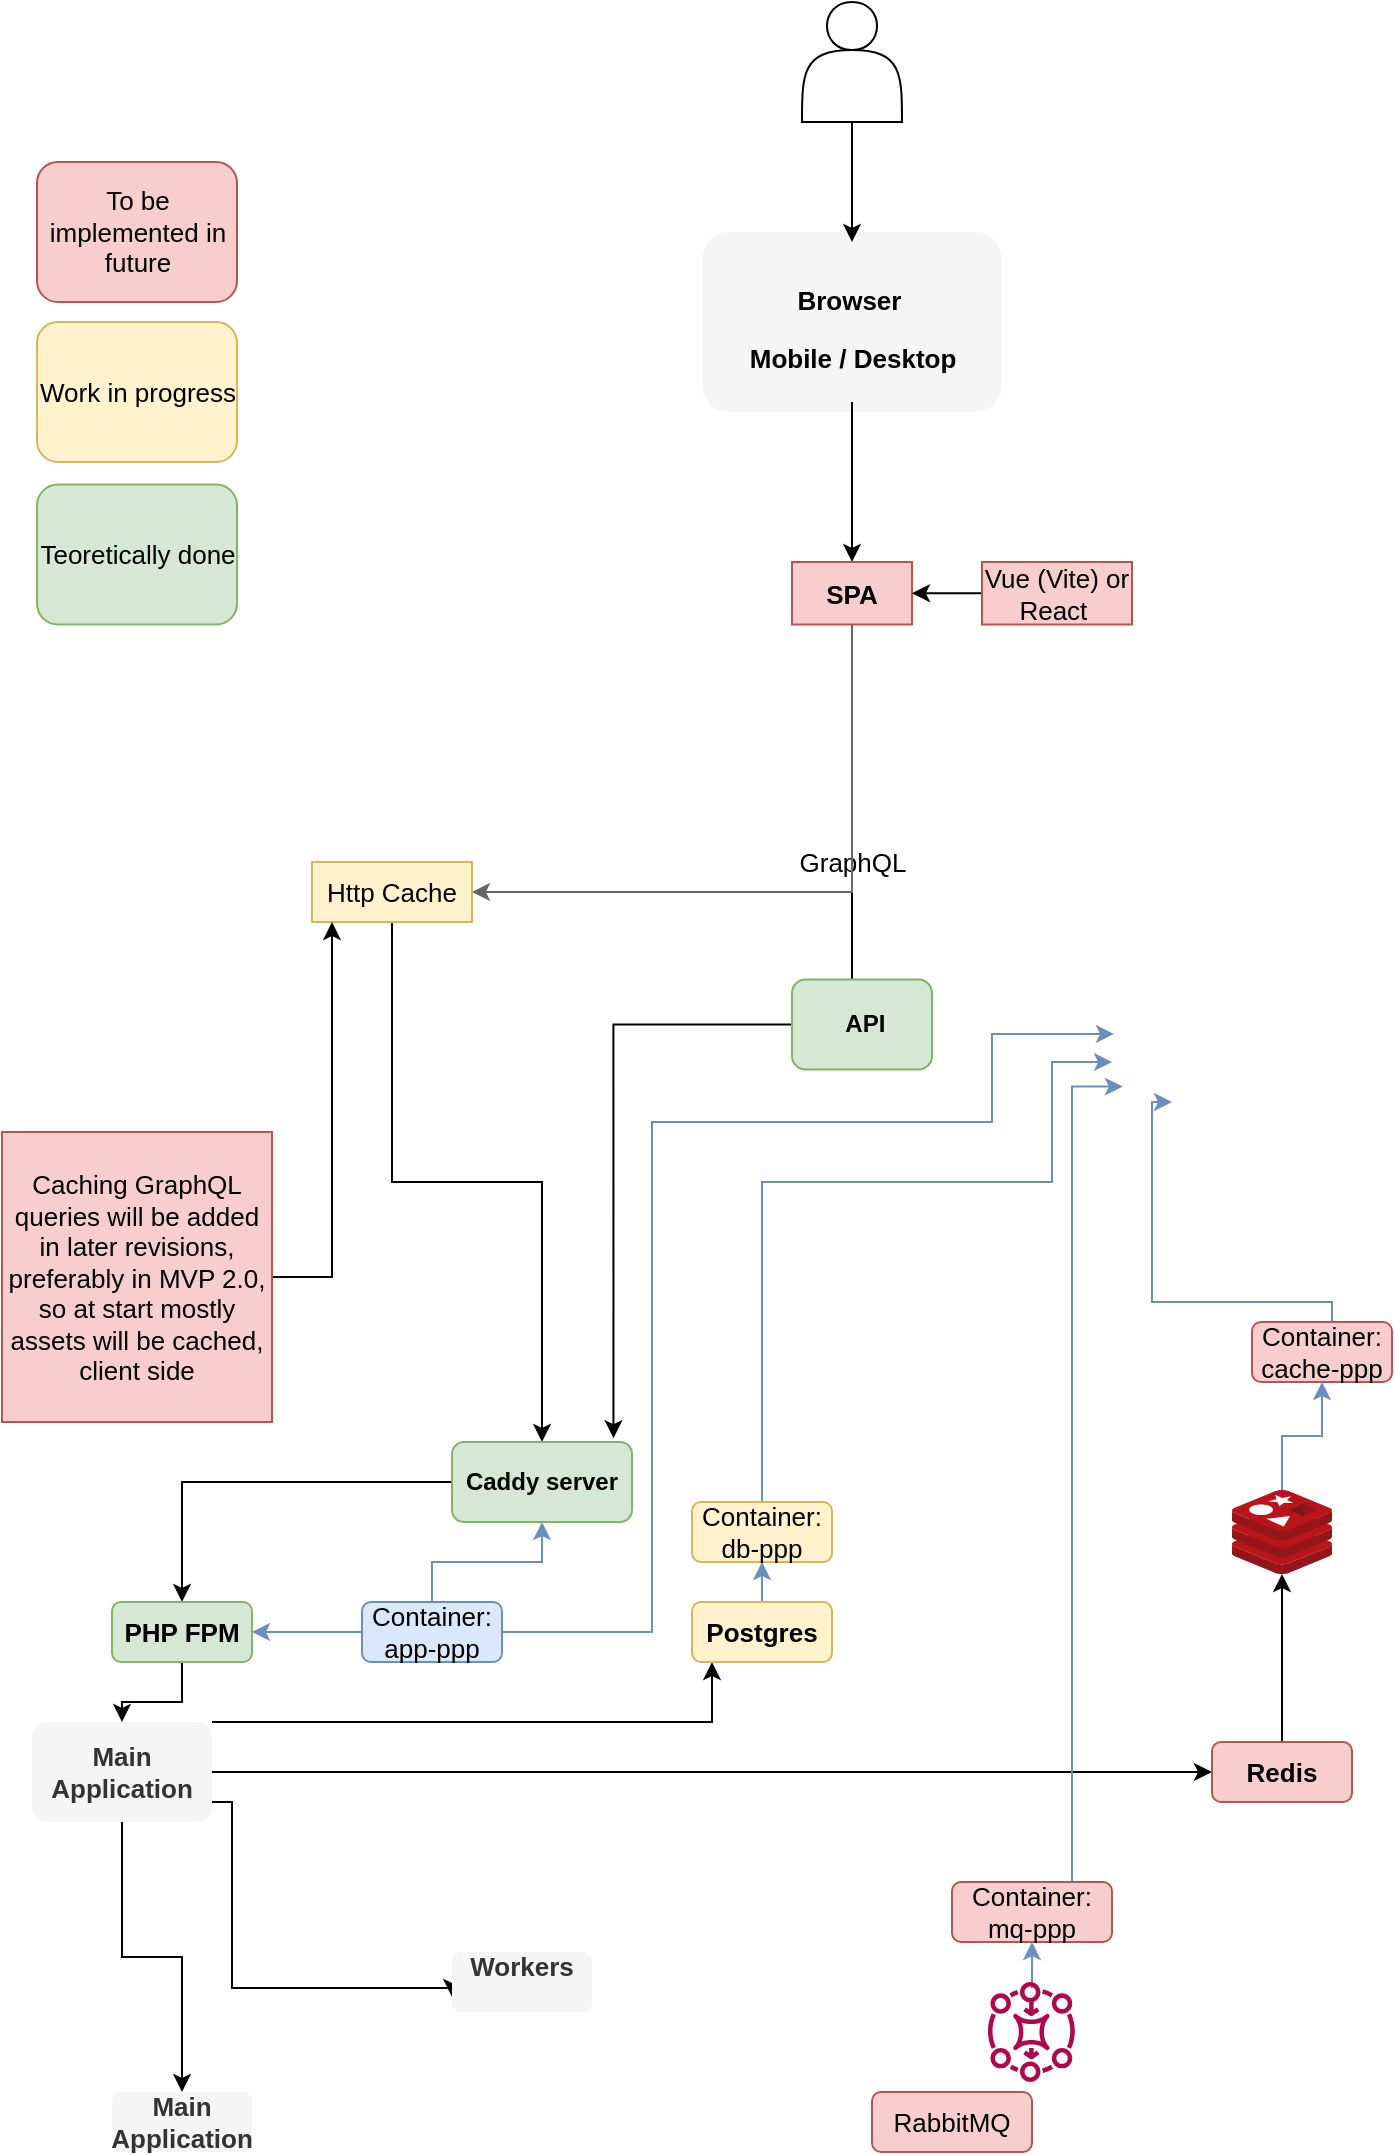 <mxfile version="20.5.3" type="github">
  <diagram id="U536I7H5QlRx-HKjT8p6" name="Strona-1">
    <mxGraphModel dx="919" dy="1760" grid="1" gridSize="10" guides="1" tooltips="1" connect="1" arrows="1" fold="1" page="1" pageScale="1" pageWidth="827" pageHeight="1169" math="0" shadow="0">
      <root>
        <mxCell id="0" />
        <mxCell id="1" parent="0" />
        <mxCell id="evRMGuefQmwozvT9XK5X-4" value="" style="rounded=1;whiteSpace=wrap;html=1;fillColor=#f5f5f5;fontColor=#333333;strokeColor=none;" vertex="1" parent="1">
          <mxGeometry x="365" y="-345" width="150" height="90" as="geometry" />
        </mxCell>
        <mxCell id="evRMGuefQmwozvT9XK5X-7" style="edgeStyle=orthogonalEdgeStyle;rounded=0;orthogonalLoop=1;jettySize=auto;html=1;" edge="1" parent="1" source="evRMGuefQmwozvT9XK5X-6" target="evRMGuefQmwozvT9XK5X-8">
          <mxGeometry relative="1" as="geometry" />
        </mxCell>
        <mxCell id="evRMGuefQmwozvT9XK5X-6" value="" style="shape=actor;whiteSpace=wrap;html=1;" vertex="1" parent="1">
          <mxGeometry x="415" y="-460" width="50" height="60" as="geometry" />
        </mxCell>
        <mxCell id="evRMGuefQmwozvT9XK5X-80" style="edgeStyle=orthogonalEdgeStyle;rounded=0;orthogonalLoop=1;jettySize=auto;html=1;entryX=0.5;entryY=0;entryDx=0;entryDy=0;fontSize=13;" edge="1" parent="1" source="evRMGuefQmwozvT9XK5X-8" target="evRMGuefQmwozvT9XK5X-12">
          <mxGeometry relative="1" as="geometry" />
        </mxCell>
        <mxCell id="evRMGuefQmwozvT9XK5X-8" value="&lt;font style=&quot;font-size: 13px;&quot;&gt;Browser&amp;nbsp;&lt;br&gt;Mobile / Desktop&lt;br&gt;&lt;/font&gt;" style="text;strokeColor=none;fillColor=none;html=1;fontSize=24;fontStyle=1;verticalAlign=middle;align=center;" vertex="1" parent="1">
          <mxGeometry x="380" y="-340" width="120" height="80" as="geometry" />
        </mxCell>
        <mxCell id="evRMGuefQmwozvT9XK5X-14" value="GraphQL" style="edgeStyle=orthogonalEdgeStyle;rounded=0;orthogonalLoop=1;jettySize=auto;html=1;entryX=0;entryY=0.5;entryDx=0;entryDy=0;fontSize=13;" edge="1" parent="1" source="evRMGuefQmwozvT9XK5X-12" target="evRMGuefQmwozvT9XK5X-13">
          <mxGeometry relative="1" as="geometry">
            <Array as="points">
              <mxPoint x="440" y="55" />
              <mxPoint x="440" y="56" />
            </Array>
          </mxGeometry>
        </mxCell>
        <mxCell id="evRMGuefQmwozvT9XK5X-20" style="edgeStyle=orthogonalEdgeStyle;rounded=0;orthogonalLoop=1;jettySize=auto;html=1;fontSize=13;fillColor=#f5f5f5;strokeColor=#666666;" edge="1" parent="1" source="evRMGuefQmwozvT9XK5X-12" target="evRMGuefQmwozvT9XK5X-18">
          <mxGeometry relative="1" as="geometry">
            <Array as="points">
              <mxPoint x="440" y="-15" />
            </Array>
          </mxGeometry>
        </mxCell>
        <mxCell id="evRMGuefQmwozvT9XK5X-12" value="&lt;b&gt;SPA&lt;/b&gt;" style="text;html=1;strokeColor=#b85450;fillColor=#f8cecc;align=center;verticalAlign=middle;whiteSpace=wrap;rounded=0;fontSize=13;" vertex="1" parent="1">
          <mxGeometry x="410" y="-180" width="60" height="31.25" as="geometry" />
        </mxCell>
        <mxCell id="evRMGuefQmwozvT9XK5X-83" style="edgeStyle=orthogonalEdgeStyle;rounded=0;orthogonalLoop=1;jettySize=auto;html=1;entryX=0.897;entryY=-0.048;entryDx=0;entryDy=0;entryPerimeter=0;fontSize=13;" edge="1" parent="1" source="evRMGuefQmwozvT9XK5X-13" target="evRMGuefQmwozvT9XK5X-24">
          <mxGeometry relative="1" as="geometry" />
        </mxCell>
        <mxCell id="evRMGuefQmwozvT9XK5X-13" value="&lt;b&gt;&amp;nbsp;API&lt;/b&gt;" style="rounded=1;whiteSpace=wrap;html=1;fillColor=#d5e8d4;strokeColor=#82b366;" vertex="1" parent="1">
          <mxGeometry x="410" y="28.75" width="70" height="45" as="geometry" />
        </mxCell>
        <mxCell id="evRMGuefQmwozvT9XK5X-28" style="edgeStyle=orthogonalEdgeStyle;rounded=0;orthogonalLoop=1;jettySize=auto;html=1;entryX=0.5;entryY=0;entryDx=0;entryDy=0;fontSize=13;" edge="1" parent="1" source="evRMGuefQmwozvT9XK5X-18" target="evRMGuefQmwozvT9XK5X-24">
          <mxGeometry relative="1" as="geometry" />
        </mxCell>
        <mxCell id="evRMGuefQmwozvT9XK5X-18" value="Http Cache" style="text;html=1;strokeColor=#d6b656;fillColor=#fff2cc;align=center;verticalAlign=middle;whiteSpace=wrap;rounded=0;fontSize=13;" vertex="1" parent="1">
          <mxGeometry x="170" y="-30" width="80" height="30" as="geometry" />
        </mxCell>
        <mxCell id="evRMGuefQmwozvT9XK5X-35" style="edgeStyle=orthogonalEdgeStyle;rounded=0;orthogonalLoop=1;jettySize=auto;html=1;fontSize=13;" edge="1" parent="1" source="evRMGuefQmwozvT9XK5X-24" target="evRMGuefQmwozvT9XK5X-34">
          <mxGeometry relative="1" as="geometry" />
        </mxCell>
        <mxCell id="evRMGuefQmwozvT9XK5X-24" value="&lt;b&gt;Caddy server&lt;/b&gt;" style="rounded=1;whiteSpace=wrap;html=1;fillColor=#d5e8d4;strokeColor=#82b366;" vertex="1" parent="1">
          <mxGeometry x="240" y="260" width="90" height="40" as="geometry" />
        </mxCell>
        <mxCell id="evRMGuefQmwozvT9XK5X-81" style="edgeStyle=orthogonalEdgeStyle;rounded=0;orthogonalLoop=1;jettySize=auto;html=1;entryX=1;entryY=0.5;entryDx=0;entryDy=0;fontSize=13;" edge="1" parent="1" source="evRMGuefQmwozvT9XK5X-32" target="evRMGuefQmwozvT9XK5X-12">
          <mxGeometry relative="1" as="geometry" />
        </mxCell>
        <mxCell id="evRMGuefQmwozvT9XK5X-32" value="Vue (Vite) or React&amp;nbsp;" style="text;html=1;strokeColor=#b85450;fillColor=#f8cecc;align=center;verticalAlign=middle;whiteSpace=wrap;rounded=0;fontSize=13;" vertex="1" parent="1">
          <mxGeometry x="505" y="-180" width="75" height="31.25" as="geometry" />
        </mxCell>
        <mxCell id="evRMGuefQmwozvT9XK5X-41" value="" style="edgeStyle=orthogonalEdgeStyle;rounded=0;orthogonalLoop=1;jettySize=auto;html=1;fontSize=13;" edge="1" parent="1" source="evRMGuefQmwozvT9XK5X-34" target="evRMGuefQmwozvT9XK5X-40">
          <mxGeometry relative="1" as="geometry" />
        </mxCell>
        <mxCell id="evRMGuefQmwozvT9XK5X-34" value="&lt;b&gt;PHP FPM&lt;/b&gt;" style="rounded=1;whiteSpace=wrap;html=1;fillColor=#d5e8d4;strokeColor=#82b366;fontSize=13;" vertex="1" parent="1">
          <mxGeometry x="70" y="340" width="70" height="30" as="geometry" />
        </mxCell>
        <mxCell id="evRMGuefQmwozvT9XK5X-37" style="edgeStyle=orthogonalEdgeStyle;rounded=0;orthogonalLoop=1;jettySize=auto;html=1;entryX=0.5;entryY=1;entryDx=0;entryDy=0;fontSize=13;fillColor=#dae8fc;strokeColor=#6c8ebf;" edge="1" parent="1" source="evRMGuefQmwozvT9XK5X-36" target="evRMGuefQmwozvT9XK5X-24">
          <mxGeometry relative="1" as="geometry" />
        </mxCell>
        <mxCell id="evRMGuefQmwozvT9XK5X-38" style="edgeStyle=orthogonalEdgeStyle;rounded=0;orthogonalLoop=1;jettySize=auto;html=1;entryX=1;entryY=0.5;entryDx=0;entryDy=0;fontSize=13;fillColor=#dae8fc;strokeColor=#6c8ebf;" edge="1" parent="1" source="evRMGuefQmwozvT9XK5X-36" target="evRMGuefQmwozvT9XK5X-34">
          <mxGeometry relative="1" as="geometry" />
        </mxCell>
        <mxCell id="evRMGuefQmwozvT9XK5X-49" style="edgeStyle=orthogonalEdgeStyle;rounded=0;orthogonalLoop=1;jettySize=auto;html=1;entryX=0.02;entryY=0.39;entryDx=0;entryDy=0;entryPerimeter=0;fontSize=13;fillColor=#dae8fc;strokeColor=#6c8ebf;" edge="1" parent="1" source="evRMGuefQmwozvT9XK5X-36">
          <mxGeometry relative="1" as="geometry">
            <mxPoint x="571" y="55.99" as="targetPoint" />
            <Array as="points">
              <mxPoint x="340" y="355" />
              <mxPoint x="340" y="100" />
              <mxPoint x="510" y="100" />
              <mxPoint x="510" y="56" />
            </Array>
          </mxGeometry>
        </mxCell>
        <mxCell id="evRMGuefQmwozvT9XK5X-36" value="Container: app-ppp" style="rounded=1;whiteSpace=wrap;html=1;fillColor=#dae8fc;strokeColor=#6c8ebf;fontSize=13;" vertex="1" parent="1">
          <mxGeometry x="195" y="340" width="70" height="30" as="geometry" />
        </mxCell>
        <mxCell id="evRMGuefQmwozvT9XK5X-43" style="edgeStyle=orthogonalEdgeStyle;rounded=0;orthogonalLoop=1;jettySize=auto;html=1;fontSize=13;" edge="1" parent="1" source="evRMGuefQmwozvT9XK5X-40" target="evRMGuefQmwozvT9XK5X-42">
          <mxGeometry relative="1" as="geometry">
            <Array as="points">
              <mxPoint x="370" y="400" />
            </Array>
          </mxGeometry>
        </mxCell>
        <mxCell id="evRMGuefQmwozvT9XK5X-60" style="edgeStyle=orthogonalEdgeStyle;rounded=0;orthogonalLoop=1;jettySize=auto;html=1;fontSize=13;" edge="1" parent="1" source="evRMGuefQmwozvT9XK5X-40" target="evRMGuefQmwozvT9XK5X-59">
          <mxGeometry relative="1" as="geometry" />
        </mxCell>
        <mxCell id="evRMGuefQmwozvT9XK5X-61" style="edgeStyle=orthogonalEdgeStyle;rounded=0;orthogonalLoop=1;jettySize=auto;html=1;entryX=0;entryY=0.75;entryDx=0;entryDy=0;fontSize=13;" edge="1" parent="1" source="evRMGuefQmwozvT9XK5X-40" target="evRMGuefQmwozvT9XK5X-58">
          <mxGeometry relative="1" as="geometry">
            <Array as="points">
              <mxPoint x="130" y="440" />
              <mxPoint x="130" y="533" />
            </Array>
          </mxGeometry>
        </mxCell>
        <mxCell id="evRMGuefQmwozvT9XK5X-71" style="edgeStyle=orthogonalEdgeStyle;rounded=0;orthogonalLoop=1;jettySize=auto;html=1;entryX=0;entryY=0.5;entryDx=0;entryDy=0;fontSize=13;" edge="1" parent="1" source="evRMGuefQmwozvT9XK5X-40" target="evRMGuefQmwozvT9XK5X-64">
          <mxGeometry relative="1" as="geometry" />
        </mxCell>
        <mxCell id="evRMGuefQmwozvT9XK5X-40" value="&lt;b&gt;Main Application&lt;/b&gt;" style="rounded=1;whiteSpace=wrap;html=1;fillColor=#f5f5f5;fontColor=#333333;strokeColor=none;fontSize=13;" vertex="1" parent="1">
          <mxGeometry x="30" y="400" width="90" height="50" as="geometry" />
        </mxCell>
        <mxCell id="evRMGuefQmwozvT9XK5X-46" style="edgeStyle=orthogonalEdgeStyle;rounded=0;orthogonalLoop=1;jettySize=auto;html=1;fontSize=13;fillColor=#dae8fc;strokeColor=#6c8ebf;" edge="1" parent="1" source="evRMGuefQmwozvT9XK5X-42" target="evRMGuefQmwozvT9XK5X-45">
          <mxGeometry relative="1" as="geometry" />
        </mxCell>
        <mxCell id="evRMGuefQmwozvT9XK5X-42" value="&lt;b&gt;Postgres&lt;/b&gt;" style="rounded=1;whiteSpace=wrap;html=1;fillColor=#fff2cc;strokeColor=#d6b656;fontSize=13;" vertex="1" parent="1">
          <mxGeometry x="360" y="340" width="70" height="30" as="geometry" />
        </mxCell>
        <mxCell id="evRMGuefQmwozvT9XK5X-88" style="edgeStyle=orthogonalEdgeStyle;rounded=0;orthogonalLoop=1;jettySize=auto;html=1;fontSize=13;fillColor=#dae8fc;strokeColor=#6c8ebf;" edge="1" parent="1" source="evRMGuefQmwozvT9XK5X-45">
          <mxGeometry relative="1" as="geometry">
            <mxPoint x="570" y="70" as="targetPoint" />
            <Array as="points">
              <mxPoint x="395" y="130" />
              <mxPoint x="540" y="130" />
              <mxPoint x="540" y="70" />
            </Array>
          </mxGeometry>
        </mxCell>
        <mxCell id="evRMGuefQmwozvT9XK5X-45" value="Container: db-ppp" style="rounded=1;whiteSpace=wrap;html=1;fillColor=#fff2cc;strokeColor=#d6b656;fontSize=13;" vertex="1" parent="1">
          <mxGeometry x="360" y="290" width="70" height="30" as="geometry" />
        </mxCell>
        <mxCell id="evRMGuefQmwozvT9XK5X-51" value="To be implemented in future" style="rounded=1;whiteSpace=wrap;html=1;fontSize=13;fillColor=#f8cecc;strokeColor=#b85450;" vertex="1" parent="1">
          <mxGeometry x="32.5" y="-380" width="100" height="70" as="geometry" />
        </mxCell>
        <mxCell id="evRMGuefQmwozvT9XK5X-95" style="edgeStyle=orthogonalEdgeStyle;rounded=0;orthogonalLoop=1;jettySize=auto;html=1;fontSize=13;fillColor=#dae8fc;strokeColor=#6c8ebf;" edge="1" parent="1" source="evRMGuefQmwozvT9XK5X-52">
          <mxGeometry relative="1" as="geometry">
            <mxPoint x="600" y="90" as="targetPoint" />
            <Array as="points">
              <mxPoint x="680" y="190" />
              <mxPoint x="590" y="190" />
            </Array>
          </mxGeometry>
        </mxCell>
        <mxCell id="evRMGuefQmwozvT9XK5X-52" value="Container: &lt;br&gt;cache-ppp" style="rounded=1;whiteSpace=wrap;html=1;fillColor=#f8cecc;strokeColor=#b85450;fontSize=13;" vertex="1" parent="1">
          <mxGeometry x="640" y="200" width="70" height="30" as="geometry" />
        </mxCell>
        <mxCell id="evRMGuefQmwozvT9XK5X-58" value="&lt;b&gt;Workers&lt;br&gt;&lt;br&gt;&lt;/b&gt;" style="rounded=1;whiteSpace=wrap;html=1;fillColor=#f5f5f5;fontColor=#333333;strokeColor=none;fontSize=13;" vertex="1" parent="1">
          <mxGeometry x="240" y="515" width="70" height="30" as="geometry" />
        </mxCell>
        <mxCell id="evRMGuefQmwozvT9XK5X-59" value="&lt;b&gt;Main Application&lt;/b&gt;" style="rounded=1;whiteSpace=wrap;html=1;fillColor=#f5f5f5;fontColor=#333333;strokeColor=none;fontSize=13;" vertex="1" parent="1">
          <mxGeometry x="70" y="585" width="70" height="30" as="geometry" />
        </mxCell>
        <mxCell id="evRMGuefQmwozvT9XK5X-66" style="edgeStyle=orthogonalEdgeStyle;rounded=0;orthogonalLoop=1;jettySize=auto;html=1;fontSize=13;" edge="1" parent="1" source="evRMGuefQmwozvT9XK5X-64" target="evRMGuefQmwozvT9XK5X-65">
          <mxGeometry relative="1" as="geometry" />
        </mxCell>
        <mxCell id="evRMGuefQmwozvT9XK5X-64" value="&lt;b&gt;Redis&lt;br&gt;&lt;/b&gt;" style="rounded=1;whiteSpace=wrap;html=1;fillColor=#f8cecc;strokeColor=#b85450;fontSize=13;" vertex="1" parent="1">
          <mxGeometry x="620" y="410" width="70" height="30" as="geometry" />
        </mxCell>
        <mxCell id="evRMGuefQmwozvT9XK5X-67" style="edgeStyle=orthogonalEdgeStyle;rounded=0;orthogonalLoop=1;jettySize=auto;html=1;fontSize=13;fillColor=#dae8fc;strokeColor=#6c8ebf;" edge="1" parent="1" source="evRMGuefQmwozvT9XK5X-65" target="evRMGuefQmwozvT9XK5X-52">
          <mxGeometry relative="1" as="geometry" />
        </mxCell>
        <mxCell id="evRMGuefQmwozvT9XK5X-65" value="" style="sketch=0;aspect=fixed;html=1;points=[];align=center;image;fontSize=12;image=img/lib/mscae/Cache_Redis_Product.svg;" vertex="1" parent="1">
          <mxGeometry x="630" y="284" width="50" height="42" as="geometry" />
        </mxCell>
        <mxCell id="evRMGuefQmwozvT9XK5X-79" style="edgeStyle=orthogonalEdgeStyle;rounded=0;orthogonalLoop=1;jettySize=auto;html=1;fontSize=13;" edge="1" parent="1" source="evRMGuefQmwozvT9XK5X-72" target="evRMGuefQmwozvT9XK5X-18">
          <mxGeometry relative="1" as="geometry">
            <Array as="points">
              <mxPoint x="180" y="177" />
            </Array>
          </mxGeometry>
        </mxCell>
        <mxCell id="evRMGuefQmwozvT9XK5X-72" value="Caching GraphQL queries will be added in later revisions, preferably in MVP 2.0, so at start mostly assets will be cached, client side" style="text;html=1;strokeColor=#b85450;fillColor=#f8cecc;align=center;verticalAlign=middle;whiteSpace=wrap;rounded=0;fontSize=13;" vertex="1" parent="1">
          <mxGeometry x="15" y="105" width="135" height="145" as="geometry" />
        </mxCell>
        <mxCell id="evRMGuefQmwozvT9XK5X-91" value="Work in progress" style="rounded=1;whiteSpace=wrap;html=1;fontSize=13;fillColor=#fff2cc;strokeColor=#d6b656;" vertex="1" parent="1">
          <mxGeometry x="32.5" y="-300" width="100" height="70" as="geometry" />
        </mxCell>
        <mxCell id="evRMGuefQmwozvT9XK5X-92" value="Teoretically done" style="rounded=1;whiteSpace=wrap;html=1;fontSize=13;fillColor=#d5e8d4;strokeColor=#82b366;" vertex="1" parent="1">
          <mxGeometry x="32.5" y="-218.75" width="100" height="70" as="geometry" />
        </mxCell>
        <mxCell id="evRMGuefQmwozvT9XK5X-96" style="edgeStyle=orthogonalEdgeStyle;rounded=0;orthogonalLoop=1;jettySize=auto;html=1;entryX=0.108;entryY=1.032;entryDx=0;entryDy=0;entryPerimeter=0;fontSize=13;fillColor=#dae8fc;strokeColor=#6c8ebf;" edge="1" parent="1" source="evRMGuefQmwozvT9XK5X-93">
          <mxGeometry relative="1" as="geometry">
            <mxPoint x="575.4" y="82.312" as="targetPoint" />
            <Array as="points">
              <mxPoint x="550" y="82" />
            </Array>
          </mxGeometry>
        </mxCell>
        <mxCell id="evRMGuefQmwozvT9XK5X-93" value="Container: &lt;br&gt;mq-ppp" style="rounded=1;whiteSpace=wrap;html=1;fillColor=#f8cecc;strokeColor=#b85450;fontSize=13;" vertex="1" parent="1">
          <mxGeometry x="490" y="480" width="80" height="30" as="geometry" />
        </mxCell>
        <mxCell id="evRMGuefQmwozvT9XK5X-97" value="" style="shape=image;html=1;verticalAlign=top;verticalLabelPosition=bottom;labelBackgroundColor=#ffffff;imageAspect=0;aspect=fixed;image=https://cdn1.iconfinder.com/data/icons/unicons-line-vol-3/24/docker-128.png;fontSize=13;" vertex="1" parent="1">
          <mxGeometry x="570" y="40" width="60" height="60" as="geometry" />
        </mxCell>
        <mxCell id="evRMGuefQmwozvT9XK5X-100" style="edgeStyle=orthogonalEdgeStyle;rounded=0;orthogonalLoop=1;jettySize=auto;html=1;fontSize=13;fillColor=#dae8fc;strokeColor=#6c8ebf;" edge="1" parent="1" source="evRMGuefQmwozvT9XK5X-99" target="evRMGuefQmwozvT9XK5X-93">
          <mxGeometry relative="1" as="geometry" />
        </mxCell>
        <mxCell id="evRMGuefQmwozvT9XK5X-99" value="" style="sketch=0;outlineConnect=0;fontColor=#232F3E;gradientColor=none;fillColor=#B0084D;strokeColor=none;dashed=0;verticalLabelPosition=bottom;verticalAlign=top;align=center;html=1;fontSize=12;fontStyle=0;aspect=fixed;pointerEvents=1;shape=mxgraph.aws4.mq_broker;direction=south;" vertex="1" parent="1">
          <mxGeometry x="505" y="530" width="50" height="50" as="geometry" />
        </mxCell>
        <mxCell id="evRMGuefQmwozvT9XK5X-101" value="RabbitMQ" style="rounded=1;whiteSpace=wrap;html=1;fillColor=#f8cecc;strokeColor=#b85450;fontSize=13;" vertex="1" parent="1">
          <mxGeometry x="450" y="585" width="80" height="30" as="geometry" />
        </mxCell>
      </root>
    </mxGraphModel>
  </diagram>
</mxfile>
